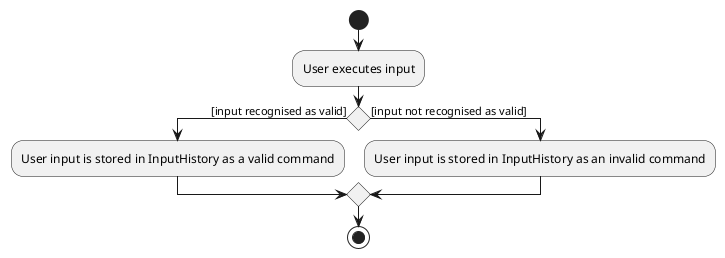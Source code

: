 @startuml
start
:User executes input;

'Since the beta syntax does not support placing the condition outside the
'diamond we place it as the true branch instead.

if () then ([input recognised as valid])
    :User input is stored in InputHistory as a valid command;

else ([input not recognised as valid])
    :User input is stored in InputHistory as an invalid command;
endif
stop

@enduml
